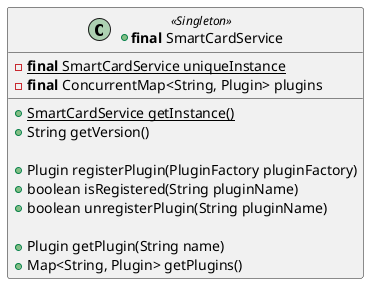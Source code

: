 '---------------------------------------------------------------------------------
' Copyright (c) 2018 Calypso Networks Association https://www.calypsonet-asso.org/
'
' See the NOTICE file(s) distributed with this work for additional
' information regarding copyright ownership.
'
' This program and the accompanying materials are made available under the
' terms of the Eclipse Public License 2.0 which is available at
' http://www.eclipse.org/legal/epl-2.0
'
' SPDX-License-Identifier: EPL-2.0 4
'---------------------------------------------------------------------------------

@startuml(id=READER_SERVICE_1_0_0)
+class "<b>final</b> SmartCardService" as SmartCardService << Singleton >> {
  -<b>final</b> {static}SmartCardService uniqueInstance
  -<b>final</b> ConcurrentMap<String, Plugin> plugins
  +{static}SmartCardService getInstance()
  +String getVersion()

  +Plugin registerPlugin(PluginFactory pluginFactory)
  +boolean isRegistered(String pluginName)
  +boolean unregisterPlugin(String pluginName)

  +Plugin getPlugin(String name)
  +Map<String, Plugin> getPlugins()
}
@enduml

@startuml(id=READER_PLUGIN_1_0_0)
+interface Plugin {
  +String getName()

  +Map<String, Reader> getReaders()
  +Set<String> getReaderNames()
  +Reader getReader(String name)
}
@enduml

@startuml(id=READER_PLUGIN_1_0_0_PLUGIN)
+interface Plugin {
  +Map<String, Reader> <color:blue>getReaders</color>()
  +Set<String> <color:blue>getReaderNames</color>()
  +Reader <color:blue>getReader</color>(String name)
}
@enduml

@startuml(id=READER_POOLPLUGIN)
+interface PoolPlugin {
  +SortedSet<String> getReaderGroupReferences()
  +Reader allocateReader(String groupReference)
  +releaseReader(Reader reader)
}
@enduml

@startuml(id=READER_READER_1_0_0)
+interface Reader {
  +String getName()

  +boolean isCardPresent()
  +activateProtocol(String applicationReference, String pluginReference)
  +deactivateProtocol(String applicationReference)
  +boolean isContactlessTransmission()
}
@enduml

@startuml(id=READER_READER_1_0_0_PLUGIN)
+interface Reader {
  +boolean <color:blue>isCardPresent</color>()
  +<color:blue>activateProtocol</color>(String applicationReference, String pluginReference)
  +<color:blue>deactivateProtocol</color>(String applicationReference)
  +boolean <color:blue>isContactlessTransmission</color>()
}
@enduml

@startuml(id=READER_UTIL_1_0_0_PLUGIN)
~interface ProxyElement {
  +String getName()
}
@enduml

@startuml(id=READER_TERMINALAPPLICATION_1_0_0)
package specific.terminal_application #85C1E9 {
  class SpecificTerminal

  class SpecificPluginObserver {
    +update(ObservablePlugin plugin, AbstractPluginEvent event)
  }
  class SpecificReaderObserver {
    +update(ObservableReader reader, ReaderEvent event)
  }

  SpecificTerminal -right[hidden]--> SpecificPluginObserver
  SpecificPluginObserver -right[hidden]--> SpecificReaderObserver
}
@enduml

@startuml(id=READER_SPECIFICPLUGIN_1_0_0)
package specific.plugin #D7BDE2 {
  +class "<b>final</b> SpecificPluginFactory" as SpecificPluginFactory {
    +String getPluginName()
    +Plugin getPluginInstance()
  }

  ~class SpecificPlugin << Singleton >> {
    -String name
    -SpecificPlugin()
    +{static} SpecificPlugin getInstance()
    +<b>final</b> String getName()
'    +<b>final</b> List<SpecificReader> getReaders()
  }

  ~class SpecificReader {
    -String name
    #SpecificReader()
    +<b>final</b> String getName()
  }

  SpecificPluginFactory "1" -right-> "1" SpecificPlugin : creates
  SpecificPlugin "1" *-right-> "*" SpecificReader : readers
}
@enduml

'---- PLUGIN EVENT -------------------------------------------------------------[
@startuml(id=READER_PLUGINOBSERVER_1_0_0)
+interface PluginObserver {
  +update(<b>final</b> PluginEvent event)
}
@enduml

@startuml(id=READER_OBSERVABLEPLUGIN_1_0_0)
+interface ObservablePlugin {
  +addObserver(<b>final</b> PluginObserver observer)
  +removeObserver(<b>final</b> PluginObserver observer)
  +clearObservers()
  +int countObservers()
}
@enduml

@startuml(id=READER_EVENTPLUGIN_1_0_0)
+enum "EventType" as EventType_Plugin {
  READER_CONNECTED
  READER_DISCONNECTED
  +EventType(String name)
  +String getName()
}

+class "<b>final</b> PluginEvent" as PluginEvent {
  +PluginEvent(String pluginName, String readerName,
    EventType eventType)
  +PluginEvent(String pluginName, Set<String> readerNames,
    EventType eventType)

  +String getPluginName()
  +SortedSet<String> getReaderNames()
  +EventType getEventType()
}
@enduml
'---- PLUGIN EVENT -------------------------------------------------------------]

'---- READER EVENT -------------------------------------------------------------[
@startuml(id=READER_READEROBSERVER_1_0_0)
+interface ReaderObserver {
  +update(<b>final</b> ReaderEvent event)
}
@enduml

@startuml(id=READER_OBSERVABLEREADER_1_0_0)
+interface ObservableReader {
  +addObserver(<b>final</b> ReaderObserver observer)
  +removeObserver(<b>final</b> ReaderObserver observer)
  +clearObservers()
  +int countObservers()

  +setDefaultSelectionRequest(AbstractDefaultSelectionsRequest selectionsR,
    NotificationMode notificationM, PollingMode[0..1] pollingM)

  +startCardDetection(PollingMode pollingMode)
  +stopCardDetection()
  +finalizeCardProcessing()
}
@enduml

@startuml(id=SEPROXY_OBSERVABLEREADER_ReaderAPI)
+interface ObservableReader {
  +startSeDetection()
  +stopSeDetection()
'  +notifySeProcessed()
}
@enduml

@startuml(id=SEPROXY_EVENTREADER_0_8)
+enum "EventType" as EventType_Reader {
  IO_ERROR
  SE_INSERTED
  SE_MATCHED
  SE_REMOVAL
  +EventType(String name)
  +String getName()
}

+class "<b>final</b> ReaderEvent" as ReaderEvent {
  +ReaderEvent(String pluginName, String readerName, EventType
  eventType, DefaultSelectionsResponse[0..1] defaultSelectionsResponse)

  +EventType getEventType()

  +String getPluginName()
  +String getReaderName()

  +AbstractDefaultSelectionsResponse getDefaultSelectionsResponse()
}
@enduml

@startuml(id=READER_EVENTREADER_1_0_0)
+enum "EventType" as EventType_Reader {
  IO_ERROR
  SE_INSERTED
  SE_MATCHED
  SE_REMOVAL
  +EventType(String name)
  +String getName()
}

+class "<b>final</b> ReaderEvent" as ReaderEvent {
  +ReaderEvent(String pluginName, String readerName, EventType
  eventType, DefaultSelectionsResponse[0..1] defaultSelectionsResponse)

  +EventType getEventType()

  +String getPluginName()
  +String getReaderName()
  +Plugin getPlugin()
  +Reader getReader()

  +AbstractDefaultSelectionsResponse getDefaultSelectionsResponse()
}
@enduml

@startuml(id=READER_READERNOTIFICATION_1_0_0)
+enum NotificationMode {
  ALWAYS
  MATCHED_ONLY
  +NotificationMode(String name)
  +String getName()
  +{static}NotificationMode get(String name)
}

+enum PollingMode {
  REPEATING
  SINGLESHOT
}
@enduml

@startuml(id=READER_DEFAULTSELECTION_PUB_1_0_0)
+abstract AbstractDefaultSelectionsRequest {
}

+abstract AbstractDefaultSelectionsResponse {
}
@enduml

@startuml(id=DEFAULT_DEFAULTSELECTION_1_0_0)
+abstract AbstractDefaultSelectionsRequest {
  #{abstract} List<SelectionRequest> getSelectionRequests()
  #{abstract} MultiSelectionProcessing getMultiSelectionProcessing()
  #{abstract} ChannelControl getChannelControl()
}

+abstract AbstractDefaultSelectionsResponse {
  #{abstract} +List<SelectionResponse> getSelectionResponses()
}
@enduml

'---- READER EVENT -------------------------------------------------------------]

